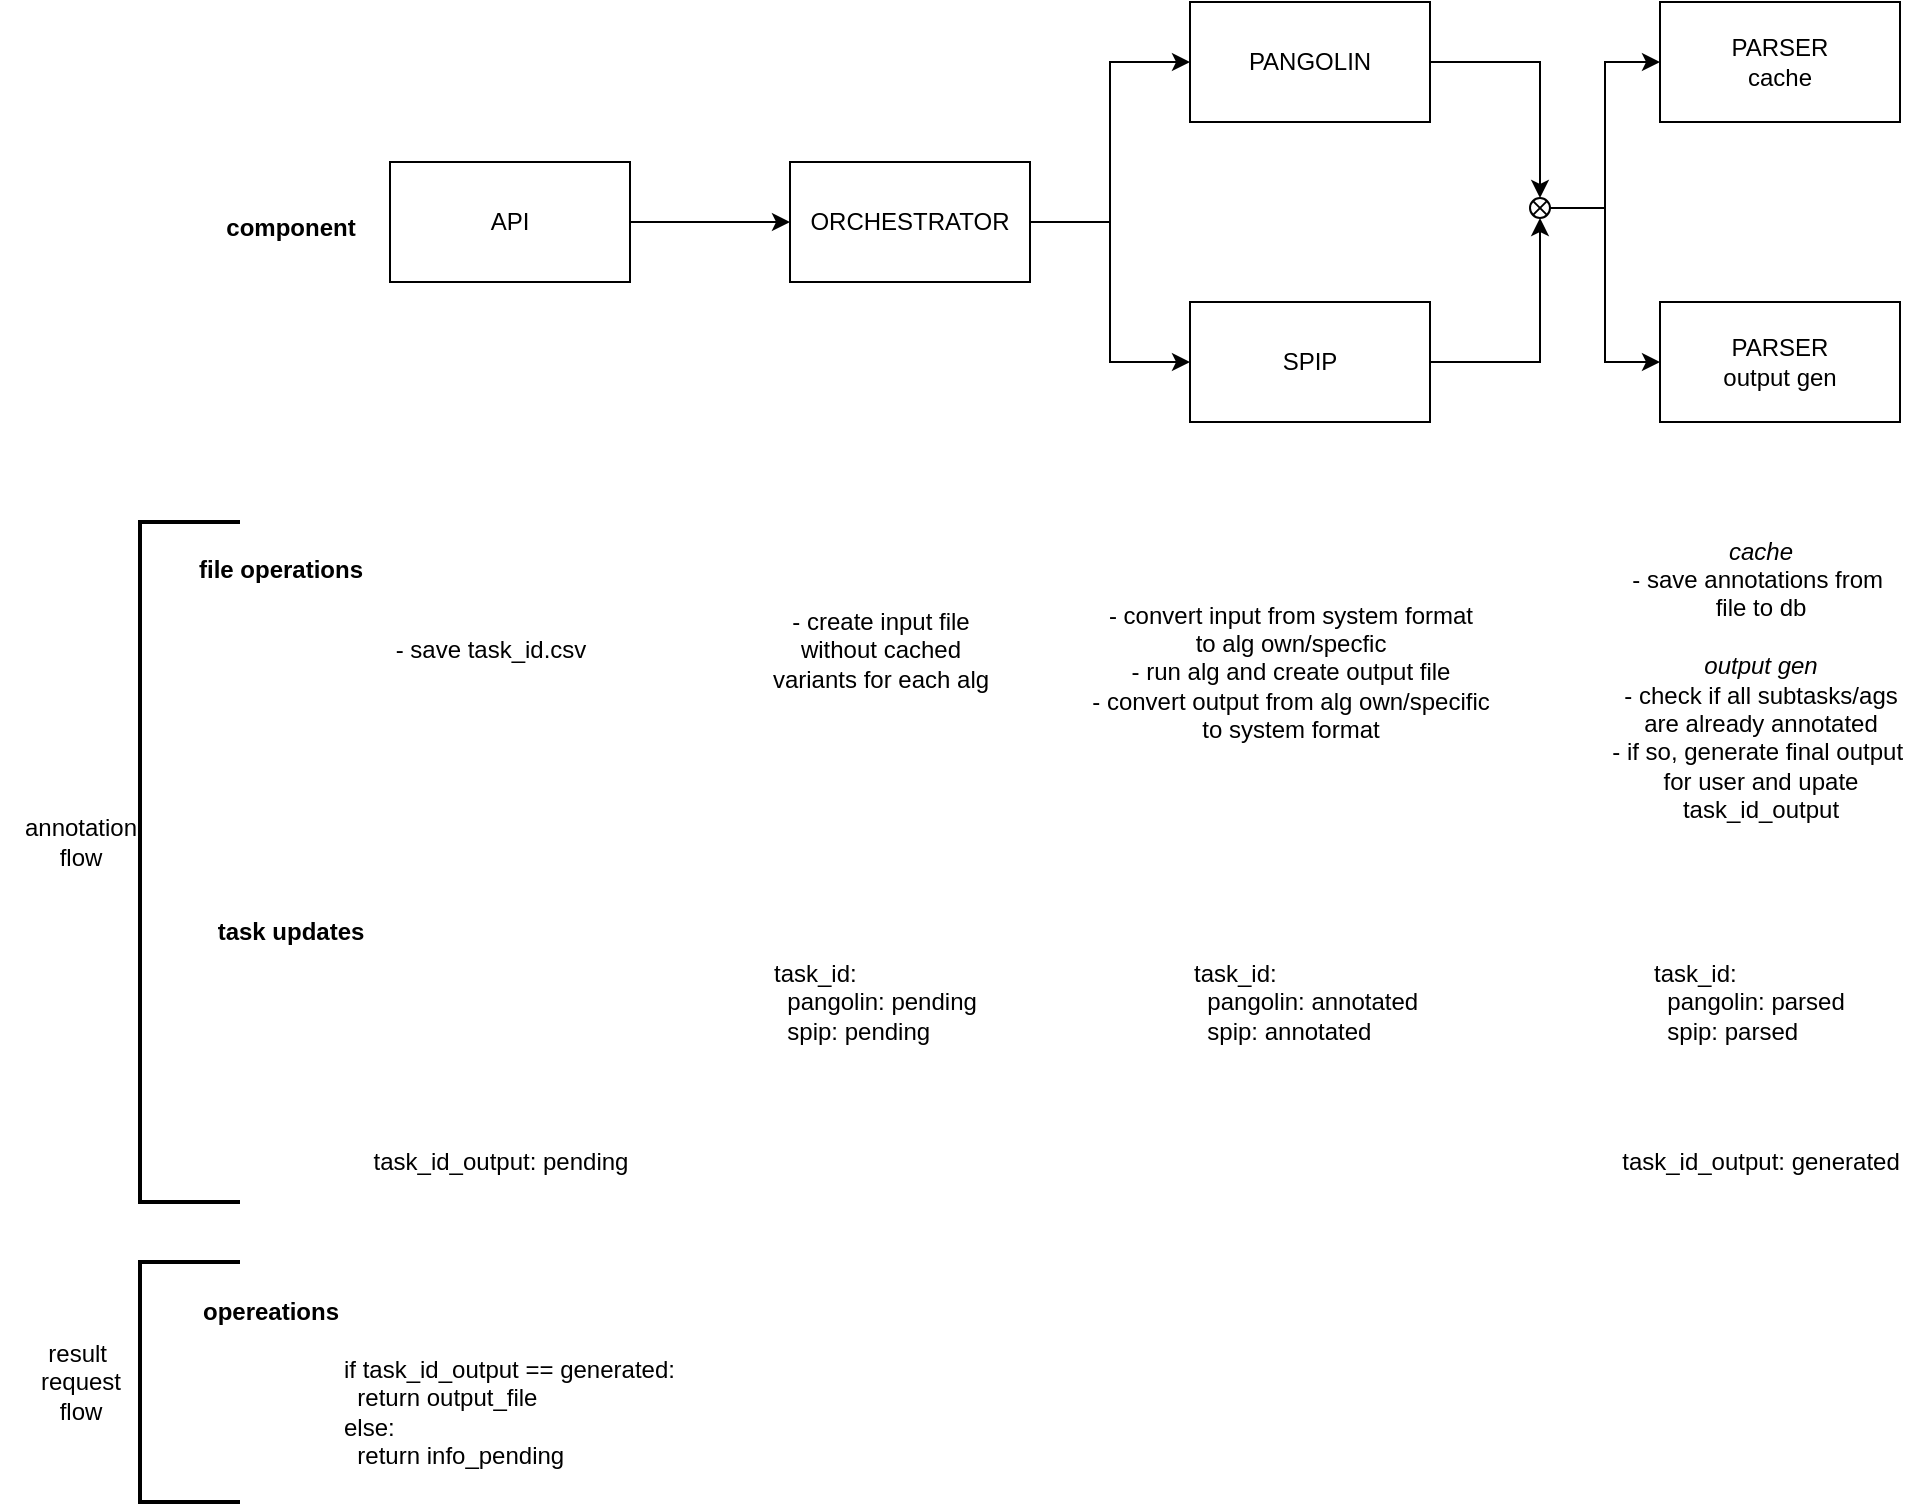 <mxfile version="22.0.3" type="device">
  <diagram name="Page-1" id="XNeFHbz2xfQ6_hqrUXkY">
    <mxGraphModel dx="1034" dy="838" grid="1" gridSize="10" guides="1" tooltips="1" connect="1" arrows="1" fold="1" page="1" pageScale="1" pageWidth="1169" pageHeight="827" math="0" shadow="0">
      <root>
        <mxCell id="0" />
        <mxCell id="1" parent="0" />
        <mxCell id="v4SBzU5yJXGPgwKChC0x-3" style="edgeStyle=orthogonalEdgeStyle;rounded=0;orthogonalLoop=1;jettySize=auto;html=1;exitX=1;exitY=0.5;exitDx=0;exitDy=0;entryX=0;entryY=0.5;entryDx=0;entryDy=0;" parent="1" source="v4SBzU5yJXGPgwKChC0x-1" target="v4SBzU5yJXGPgwKChC0x-2" edge="1">
          <mxGeometry relative="1" as="geometry" />
        </mxCell>
        <mxCell id="v4SBzU5yJXGPgwKChC0x-1" value="API" style="rounded=0;whiteSpace=wrap;html=1;" parent="1" vertex="1">
          <mxGeometry x="195" y="120" width="120" height="60" as="geometry" />
        </mxCell>
        <mxCell id="v4SBzU5yJXGPgwKChC0x-10" style="edgeStyle=orthogonalEdgeStyle;rounded=0;orthogonalLoop=1;jettySize=auto;html=1;exitX=1;exitY=0.5;exitDx=0;exitDy=0;entryX=0;entryY=0.5;entryDx=0;entryDy=0;" parent="1" source="v4SBzU5yJXGPgwKChC0x-2" target="v4SBzU5yJXGPgwKChC0x-8" edge="1">
          <mxGeometry relative="1" as="geometry" />
        </mxCell>
        <mxCell id="v4SBzU5yJXGPgwKChC0x-12" style="edgeStyle=orthogonalEdgeStyle;rounded=0;orthogonalLoop=1;jettySize=auto;html=1;exitX=1;exitY=0.5;exitDx=0;exitDy=0;entryX=0;entryY=0.5;entryDx=0;entryDy=0;" parent="1" source="v4SBzU5yJXGPgwKChC0x-2" target="v4SBzU5yJXGPgwKChC0x-9" edge="1">
          <mxGeometry relative="1" as="geometry" />
        </mxCell>
        <mxCell id="v4SBzU5yJXGPgwKChC0x-2" value="ORCHESTRATOR" style="rounded=0;whiteSpace=wrap;html=1;" parent="1" vertex="1">
          <mxGeometry x="395" y="120" width="120" height="60" as="geometry" />
        </mxCell>
        <mxCell id="v4SBzU5yJXGPgwKChC0x-6" value="- save task_id.csv" style="text;html=1;align=center;verticalAlign=middle;resizable=0;points=[];autosize=1;strokeColor=none;fillColor=none;" parent="1" vertex="1">
          <mxGeometry x="185" y="349" width="120" height="30" as="geometry" />
        </mxCell>
        <mxCell id="v4SBzU5yJXGPgwKChC0x-7" value="- create input file &lt;br&gt;without cached &lt;br&gt;variants for each alg" style="text;html=1;align=center;verticalAlign=middle;resizable=0;points=[];autosize=1;strokeColor=none;fillColor=none;" parent="1" vertex="1">
          <mxGeometry x="375" y="334" width="130" height="60" as="geometry" />
        </mxCell>
        <mxCell id="v4SBzU5yJXGPgwKChC0x-8" value="PANGOLIN" style="rounded=0;whiteSpace=wrap;html=1;" parent="1" vertex="1">
          <mxGeometry x="595" y="40" width="120" height="60" as="geometry" />
        </mxCell>
        <mxCell id="v4SBzU5yJXGPgwKChC0x-9" value="SPIP" style="rounded=0;whiteSpace=wrap;html=1;" parent="1" vertex="1">
          <mxGeometry x="595" y="190" width="120" height="60" as="geometry" />
        </mxCell>
        <mxCell id="v4SBzU5yJXGPgwKChC0x-13" value="- convert input from system format &lt;br&gt;to alg own/specfic&lt;br&gt;- run alg and create output file&lt;br&gt;- convert output from alg own/specific&lt;br&gt;to system format" style="text;html=1;align=center;verticalAlign=middle;resizable=0;points=[];autosize=1;strokeColor=none;fillColor=none;" parent="1" vertex="1">
          <mxGeometry x="535" y="330" width="220" height="90" as="geometry" />
        </mxCell>
        <mxCell id="v4SBzU5yJXGPgwKChC0x-14" value="PARSER&lt;br&gt;cache" style="rounded=0;whiteSpace=wrap;html=1;" parent="1" vertex="1">
          <mxGeometry x="830" y="40" width="120" height="60" as="geometry" />
        </mxCell>
        <mxCell id="v4SBzU5yJXGPgwKChC0x-15" value="&lt;i&gt;cache&lt;/i&gt;&lt;br&gt;- save annotations from&amp;nbsp;&lt;br&gt;file to db&lt;br&gt;&lt;br&gt;&lt;i&gt;output gen&lt;br&gt;&lt;/i&gt;- check if all subtasks/ags&lt;br&gt;are already annotated&lt;br&gt;- if so, generate final output&amp;nbsp;&lt;br&gt;for user and upate &lt;br&gt;task_id_output" style="text;html=1;align=center;verticalAlign=middle;resizable=0;points=[];autosize=1;strokeColor=none;fillColor=none;" parent="1" vertex="1">
          <mxGeometry x="795" y="299" width="170" height="160" as="geometry" />
        </mxCell>
        <mxCell id="88yKiopTwEb_OwjLStNR-1" value="&lt;b&gt;component&lt;br&gt;&lt;/b&gt;" style="text;html=1;align=center;verticalAlign=middle;resizable=0;points=[];autosize=1;strokeColor=none;fillColor=none;" vertex="1" parent="1">
          <mxGeometry x="100" y="138" width="90" height="30" as="geometry" />
        </mxCell>
        <mxCell id="88yKiopTwEb_OwjLStNR-2" value="&lt;b&gt;file operations&lt;br&gt;&lt;/b&gt;" style="text;html=1;align=center;verticalAlign=middle;resizable=0;points=[];autosize=1;strokeColor=none;fillColor=none;" vertex="1" parent="1">
          <mxGeometry x="85" y="309" width="110" height="30" as="geometry" />
        </mxCell>
        <mxCell id="88yKiopTwEb_OwjLStNR-3" value="&lt;b&gt;task updates&lt;br&gt;&lt;/b&gt;" style="text;html=1;align=center;verticalAlign=middle;resizable=0;points=[];autosize=1;strokeColor=none;fillColor=none;" vertex="1" parent="1">
          <mxGeometry x="95" y="490" width="100" height="30" as="geometry" />
        </mxCell>
        <mxCell id="88yKiopTwEb_OwjLStNR-5" value="task_id:&lt;br&gt;&amp;nbsp; pangolin: pending&lt;br&gt;&amp;nbsp; spip: pending" style="text;html=1;align=left;verticalAlign=middle;resizable=0;points=[];autosize=1;strokeColor=none;fillColor=none;" vertex="1" parent="1">
          <mxGeometry x="385" y="510" width="120" height="60" as="geometry" />
        </mxCell>
        <mxCell id="88yKiopTwEb_OwjLStNR-6" value="task_id:&lt;br&gt;&amp;nbsp; pangolin: annotated&lt;br&gt;&amp;nbsp; spip: annotated" style="text;html=1;align=left;verticalAlign=middle;resizable=0;points=[];autosize=1;strokeColor=none;fillColor=none;" vertex="1" parent="1">
          <mxGeometry x="595" y="510" width="140" height="60" as="geometry" />
        </mxCell>
        <mxCell id="88yKiopTwEb_OwjLStNR-7" value="task_id:&lt;br&gt;&amp;nbsp; pangolin: parsed&lt;br&gt;&amp;nbsp; spip: parsed" style="text;html=1;align=left;verticalAlign=middle;resizable=0;points=[];autosize=1;strokeColor=none;fillColor=none;" vertex="1" parent="1">
          <mxGeometry x="825" y="510" width="120" height="60" as="geometry" />
        </mxCell>
        <mxCell id="88yKiopTwEb_OwjLStNR-11" value="" style="strokeWidth=2;html=1;shape=mxgraph.flowchart.annotation_1;align=left;pointerEvents=1;" vertex="1" parent="1">
          <mxGeometry x="70" y="300" width="50" height="340" as="geometry" />
        </mxCell>
        <mxCell id="88yKiopTwEb_OwjLStNR-12" value="annotation &lt;br&gt;flow" style="text;html=1;align=center;verticalAlign=middle;resizable=0;points=[];autosize=1;strokeColor=none;fillColor=none;" vertex="1" parent="1">
          <mxGeometry y="440" width="80" height="40" as="geometry" />
        </mxCell>
        <mxCell id="88yKiopTwEb_OwjLStNR-13" value="task_id_output: pending" style="text;html=1;align=center;verticalAlign=middle;resizable=0;points=[];autosize=1;strokeColor=none;fillColor=none;" vertex="1" parent="1">
          <mxGeometry x="175" y="605" width="150" height="30" as="geometry" />
        </mxCell>
        <mxCell id="88yKiopTwEb_OwjLStNR-14" value="PARSER&lt;br&gt;output gen" style="rounded=0;whiteSpace=wrap;html=1;" vertex="1" parent="1">
          <mxGeometry x="830" y="190" width="120" height="60" as="geometry" />
        </mxCell>
        <mxCell id="88yKiopTwEb_OwjLStNR-34" style="edgeStyle=orthogonalEdgeStyle;rounded=0;orthogonalLoop=1;jettySize=auto;html=1;exitX=1;exitY=0.5;exitDx=0;exitDy=0;exitPerimeter=0;entryX=0;entryY=0.5;entryDx=0;entryDy=0;" edge="1" parent="1" source="88yKiopTwEb_OwjLStNR-30" target="v4SBzU5yJXGPgwKChC0x-14">
          <mxGeometry relative="1" as="geometry" />
        </mxCell>
        <mxCell id="88yKiopTwEb_OwjLStNR-35" style="edgeStyle=orthogonalEdgeStyle;rounded=0;orthogonalLoop=1;jettySize=auto;html=1;exitX=1;exitY=0.5;exitDx=0;exitDy=0;exitPerimeter=0;entryX=0;entryY=0.5;entryDx=0;entryDy=0;" edge="1" parent="1" source="88yKiopTwEb_OwjLStNR-30" target="88yKiopTwEb_OwjLStNR-14">
          <mxGeometry relative="1" as="geometry" />
        </mxCell>
        <mxCell id="88yKiopTwEb_OwjLStNR-30" value="" style="verticalLabelPosition=bottom;verticalAlign=top;html=1;shape=mxgraph.flowchart.or;" vertex="1" parent="1">
          <mxGeometry x="765" y="138" width="10" height="10" as="geometry" />
        </mxCell>
        <mxCell id="88yKiopTwEb_OwjLStNR-32" style="edgeStyle=orthogonalEdgeStyle;rounded=0;orthogonalLoop=1;jettySize=auto;html=1;exitX=1;exitY=0.5;exitDx=0;exitDy=0;entryX=0.5;entryY=1;entryDx=0;entryDy=0;entryPerimeter=0;" edge="1" parent="1" source="v4SBzU5yJXGPgwKChC0x-9" target="88yKiopTwEb_OwjLStNR-30">
          <mxGeometry relative="1" as="geometry" />
        </mxCell>
        <mxCell id="88yKiopTwEb_OwjLStNR-33" style="edgeStyle=orthogonalEdgeStyle;rounded=0;orthogonalLoop=1;jettySize=auto;html=1;exitX=1;exitY=0.5;exitDx=0;exitDy=0;entryX=0.5;entryY=0;entryDx=0;entryDy=0;entryPerimeter=0;" edge="1" parent="1" source="v4SBzU5yJXGPgwKChC0x-8" target="88yKiopTwEb_OwjLStNR-30">
          <mxGeometry relative="1" as="geometry" />
        </mxCell>
        <mxCell id="88yKiopTwEb_OwjLStNR-36" value="task_id_output: generated" style="text;html=1;align=center;verticalAlign=middle;resizable=0;points=[];autosize=1;strokeColor=none;fillColor=none;" vertex="1" parent="1">
          <mxGeometry x="800" y="605" width="160" height="30" as="geometry" />
        </mxCell>
        <mxCell id="88yKiopTwEb_OwjLStNR-38" value="" style="strokeWidth=2;html=1;shape=mxgraph.flowchart.annotation_1;align=left;pointerEvents=1;" vertex="1" parent="1">
          <mxGeometry x="70" y="670" width="50" height="120" as="geometry" />
        </mxCell>
        <mxCell id="88yKiopTwEb_OwjLStNR-39" value="result&amp;nbsp;&lt;br&gt;request&lt;br&gt;flow" style="text;html=1;align=center;verticalAlign=middle;resizable=0;points=[];autosize=1;strokeColor=none;fillColor=none;" vertex="1" parent="1">
          <mxGeometry x="10" y="700" width="60" height="60" as="geometry" />
        </mxCell>
        <mxCell id="88yKiopTwEb_OwjLStNR-40" value="&lt;b&gt;opereations&lt;br&gt;&lt;/b&gt;" style="text;html=1;align=center;verticalAlign=middle;resizable=0;points=[];autosize=1;strokeColor=none;fillColor=none;" vertex="1" parent="1">
          <mxGeometry x="90" y="680" width="90" height="30" as="geometry" />
        </mxCell>
        <mxCell id="88yKiopTwEb_OwjLStNR-41" value="if task_id_output == generated:&lt;br&gt;&amp;nbsp; return output_file&lt;br&gt;else:&lt;br&gt;&amp;nbsp; return info_pending&lt;br&gt;" style="text;html=1;align=left;verticalAlign=middle;resizable=0;points=[];autosize=1;strokeColor=none;fillColor=none;" vertex="1" parent="1">
          <mxGeometry x="170" y="710" width="190" height="70" as="geometry" />
        </mxCell>
      </root>
    </mxGraphModel>
  </diagram>
</mxfile>
